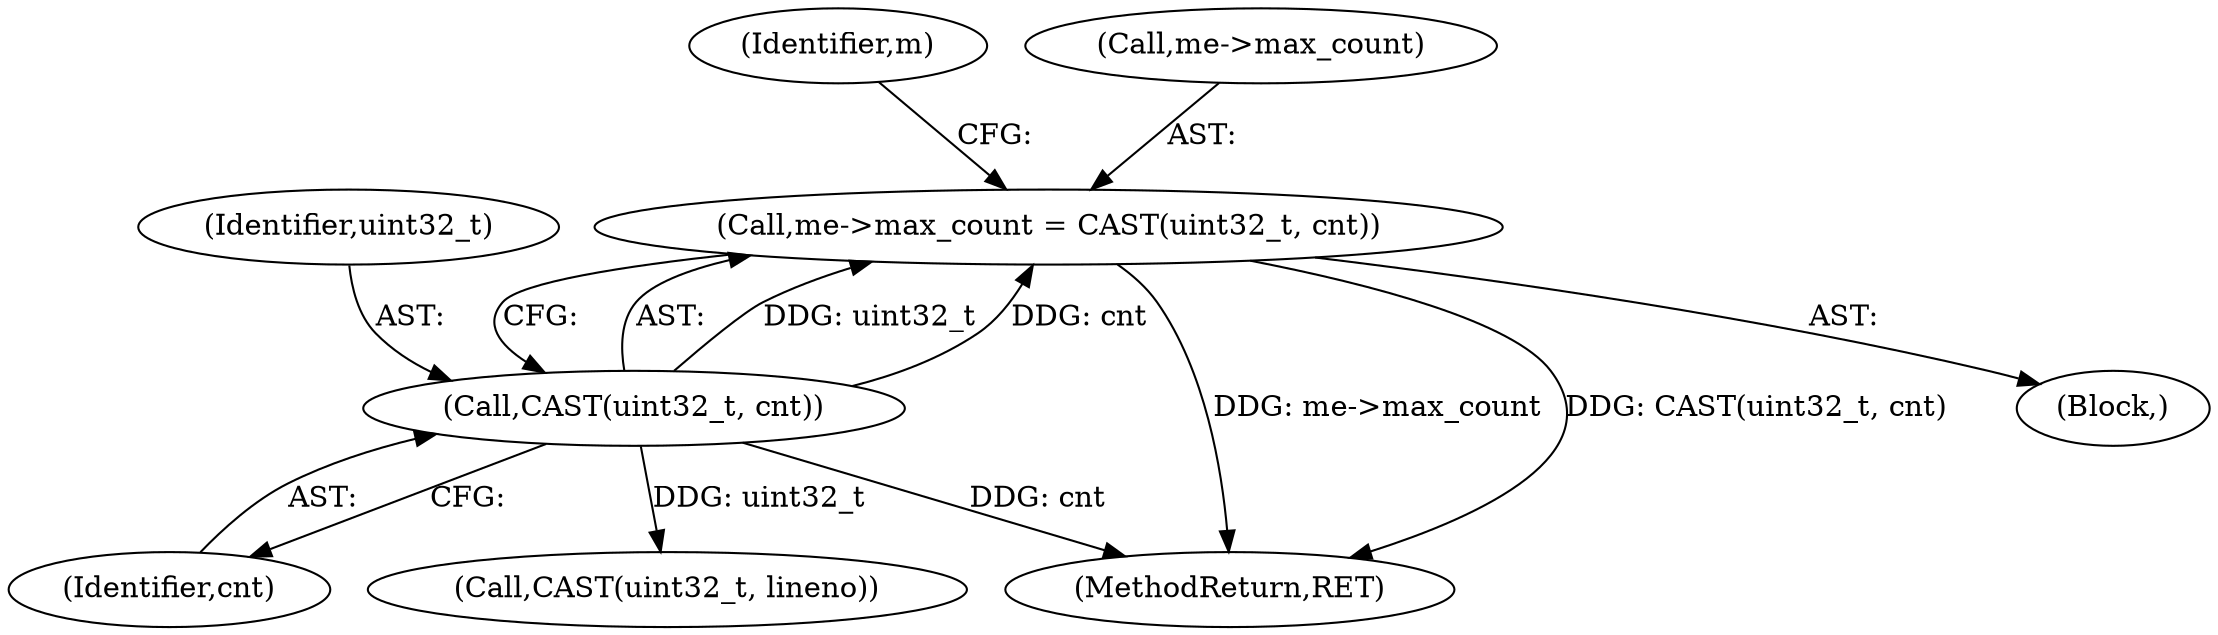 digraph "0_file_4a284c89d6ef11aca34da65da7d673050a5ea320@pointer" {
"1000285" [label="(Call,me->max_count = CAST(uint32_t, cnt))"];
"1000289" [label="(Call,CAST(uint32_t, cnt))"];
"1000290" [label="(Identifier,uint32_t)"];
"1000257" [label="(Block,)"];
"1000293" [label="(Identifier,m)"];
"1000378" [label="(Call,CAST(uint32_t, lineno))"];
"1000291" [label="(Identifier,cnt)"];
"1000286" [label="(Call,me->max_count)"];
"1000289" [label="(Call,CAST(uint32_t, cnt))"];
"1001537" [label="(MethodReturn,RET)"];
"1000285" [label="(Call,me->max_count = CAST(uint32_t, cnt))"];
"1000285" -> "1000257"  [label="AST: "];
"1000285" -> "1000289"  [label="CFG: "];
"1000286" -> "1000285"  [label="AST: "];
"1000289" -> "1000285"  [label="AST: "];
"1000293" -> "1000285"  [label="CFG: "];
"1000285" -> "1001537"  [label="DDG: me->max_count"];
"1000285" -> "1001537"  [label="DDG: CAST(uint32_t, cnt)"];
"1000289" -> "1000285"  [label="DDG: uint32_t"];
"1000289" -> "1000285"  [label="DDG: cnt"];
"1000289" -> "1000291"  [label="CFG: "];
"1000290" -> "1000289"  [label="AST: "];
"1000291" -> "1000289"  [label="AST: "];
"1000289" -> "1001537"  [label="DDG: cnt"];
"1000289" -> "1000378"  [label="DDG: uint32_t"];
}
